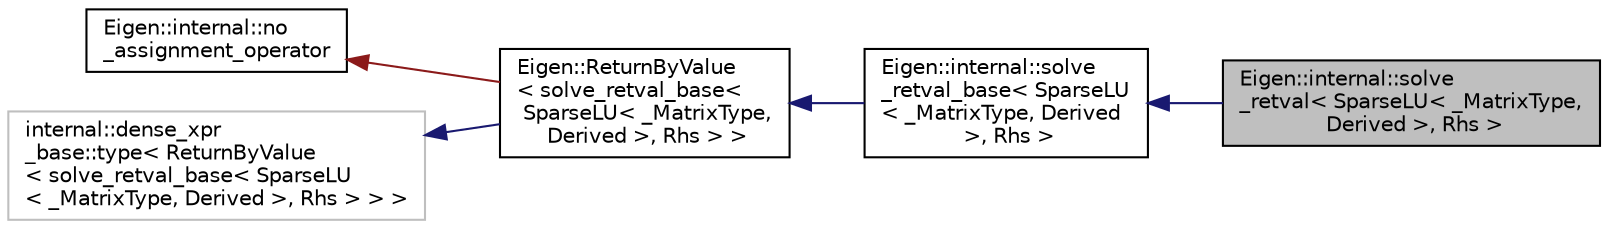 digraph "Eigen::internal::solve_retval&lt; SparseLU&lt; _MatrixType, Derived &gt;, Rhs &gt;"
{
  edge [fontname="Helvetica",fontsize="10",labelfontname="Helvetica",labelfontsize="10"];
  node [fontname="Helvetica",fontsize="10",shape=record];
  rankdir="LR";
  Node1 [label="Eigen::internal::solve\l_retval\< SparseLU\< _MatrixType,\l Derived \>, Rhs \>",height=0.2,width=0.4,color="black", fillcolor="grey75", style="filled", fontcolor="black"];
  Node2 -> Node1 [dir="back",color="midnightblue",fontsize="10",style="solid",fontname="Helvetica"];
  Node2 [label="Eigen::internal::solve\l_retval_base\< SparseLU\l\< _MatrixType, Derived\l \>, Rhs \>",height=0.2,width=0.4,color="black", fillcolor="white", style="filled",URL="$struct_eigen_1_1internal_1_1solve__retval__base.html"];
  Node3 -> Node2 [dir="back",color="midnightblue",fontsize="10",style="solid",fontname="Helvetica"];
  Node3 [label="Eigen::ReturnByValue\l\< solve_retval_base\<\l SparseLU\< _MatrixType,\l Derived \>, Rhs \> \>",height=0.2,width=0.4,color="black", fillcolor="white", style="filled",URL="$class_eigen_1_1_return_by_value.html"];
  Node4 -> Node3 [dir="back",color="firebrick4",fontsize="10",style="solid",fontname="Helvetica"];
  Node4 [label="Eigen::internal::no\l_assignment_operator",height=0.2,width=0.4,color="black", fillcolor="white", style="filled",URL="$class_eigen_1_1internal_1_1no__assignment__operator.html"];
  Node5 -> Node3 [dir="back",color="midnightblue",fontsize="10",style="solid",fontname="Helvetica"];
  Node5 [label="internal::dense_xpr\l_base::type\< ReturnByValue\l\< solve_retval_base\< SparseLU\l\< _MatrixType, Derived \>, Rhs \> \> \>",height=0.2,width=0.4,color="grey75", fillcolor="white", style="filled"];
}
